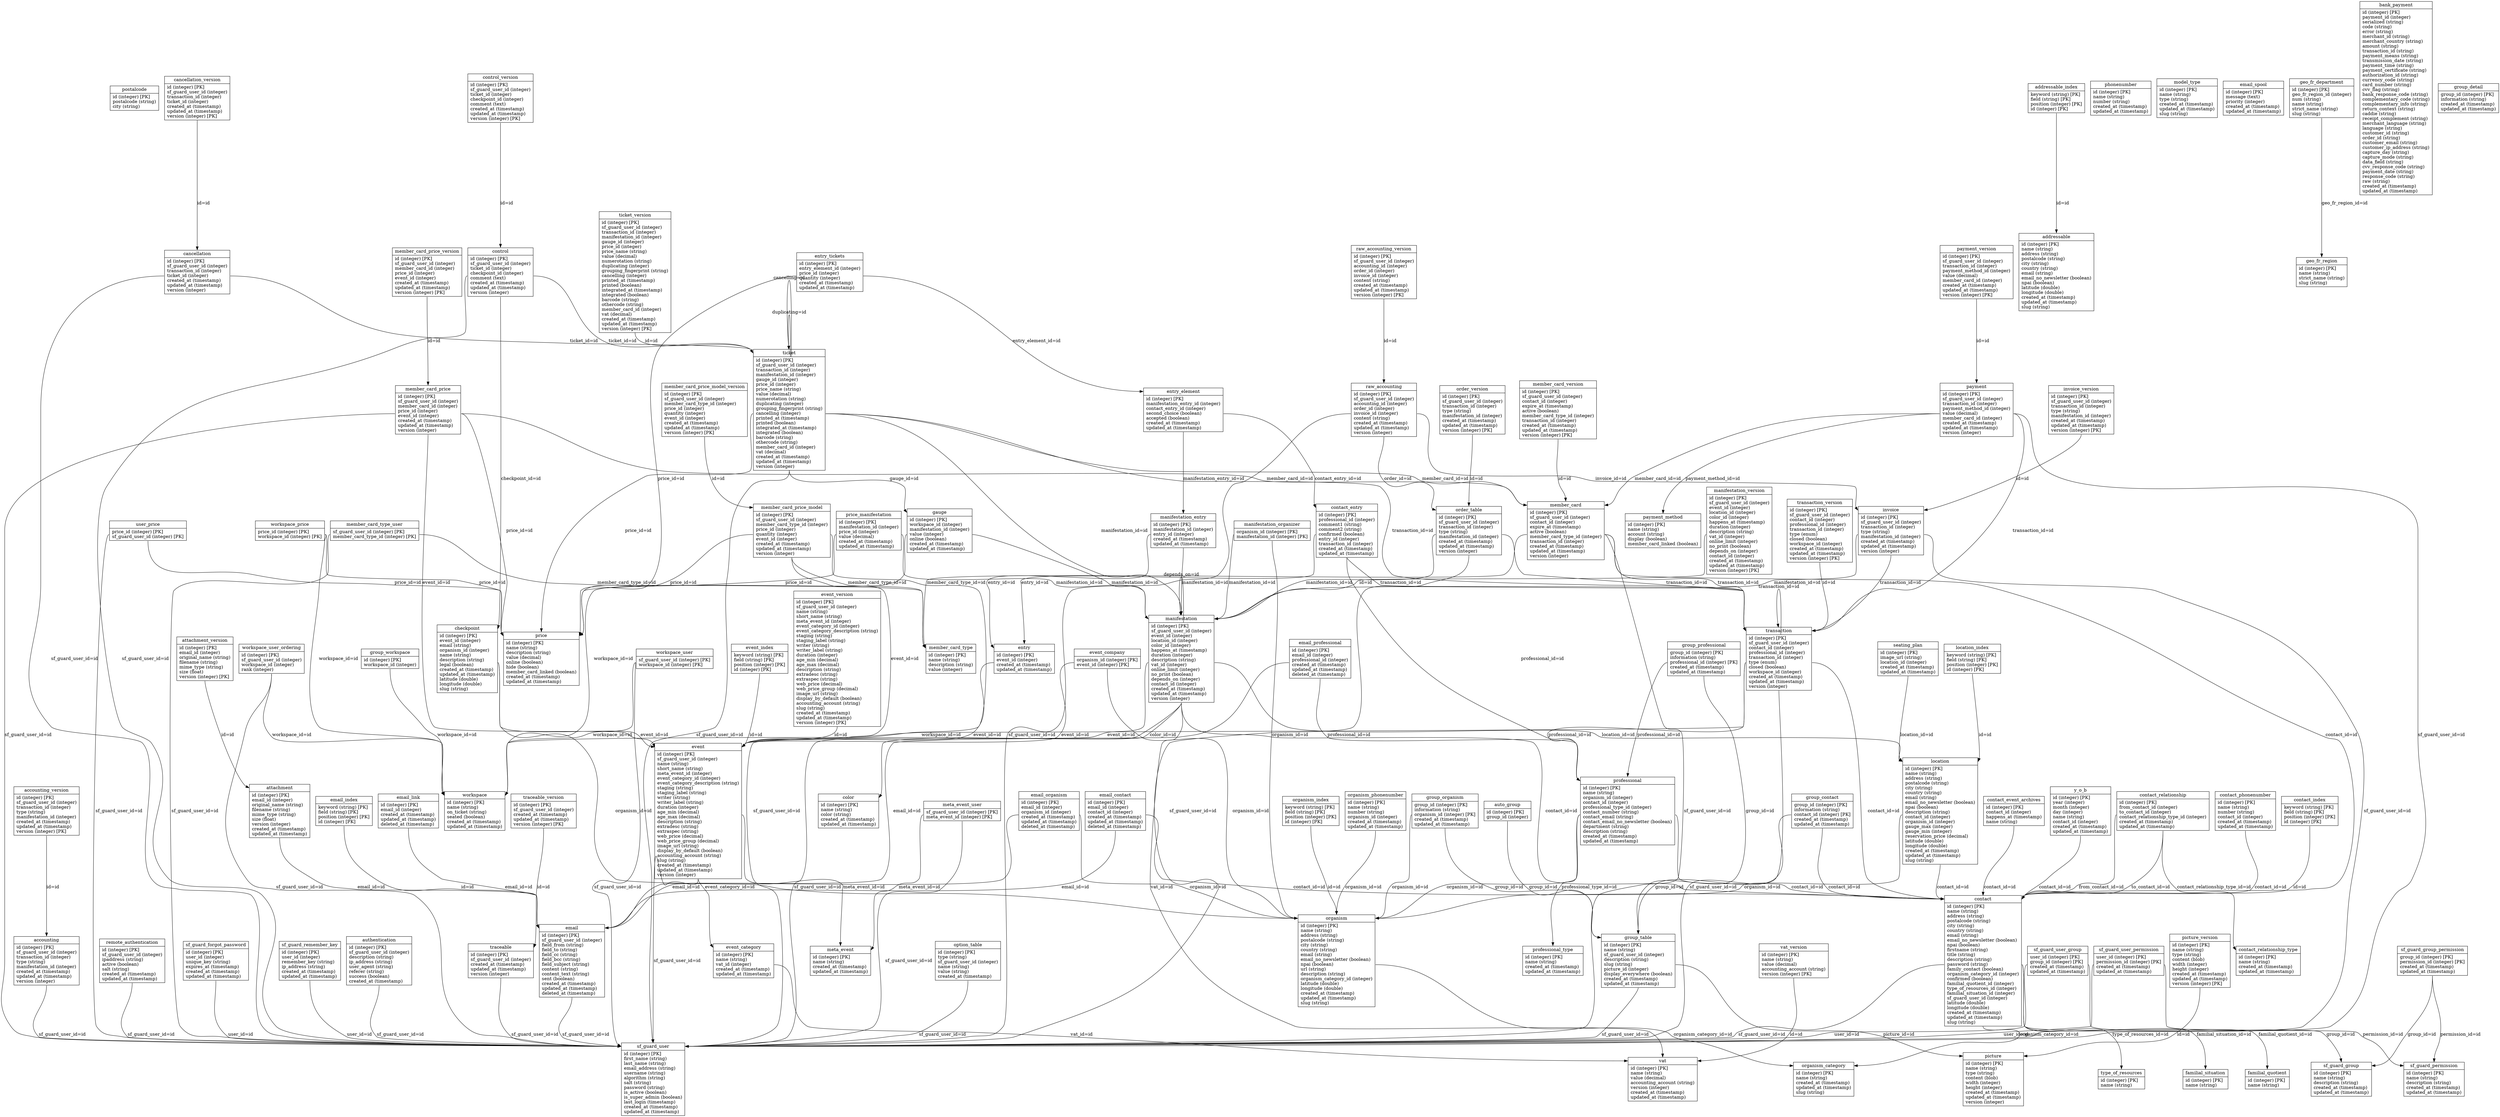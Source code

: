 digraph G {
	edge [ len=2 labeldistance=2 ];
	overlap=false;
	splines=true;

	nodepostalcode [
		label="{<table>postalcode|<cols>id (integer) [PK]\lpostalcode (string)\lcity (string)\l}",
		shape=record ];
	nodepicture [
		label="{<table>picture|<cols>id (integer) [PK]\lname (string)\ltype (string)\lcontent (blob)\lwidth (integer)\lheight (integer)\lcreated_at (timestamp)\lupdated_at (timestamp)\lversion (integer)\l}",
		shape=record ];
	nodeaddressable [
		label="{<table>addressable|<cols>id (integer) [PK]\lname (string)\laddress (string)\lpostalcode (string)\lcity (string)\lcountry (string)\lemail (string)\lemail_no_newsletter (boolean)\lnpai (boolean)\llatitude (double)\llongitude (double)\lcreated_at (timestamp)\lupdated_at (timestamp)\lslug (string)\l}",
		shape=record ];
	nodeauthentication [
		label="{<table>authentication|<cols>id (integer) [PK]\lsf_guard_user_id (integer)\ldescription (string)\lip_address (string)\luser_agent (string)\lreferer (string)\lsuccess (boolean)\lcreated_at (timestamp)\l}",
		shape=record ];
	nodephonenumber [
		label="{<table>phonenumber|<cols>id (integer) [PK]\lname (string)\lnumber (string)\lcreated_at (timestamp)\lupdated_at (timestamp)\l}",
		shape=record ];
	nodetraceable [
		label="{<table>traceable|<cols>id (integer) [PK]\lsf_guard_user_id (integer)\lcreated_at (timestamp)\lupdated_at (timestamp)\lversion (integer)\l}",
		shape=record ];
	nodeoption_table [
		label="{<table>option_table|<cols>id (integer) [PK]\ltype (string)\lsf_guard_user_id (integer)\lname (string)\lvalue (string)\lcreated_at (timestamp)\l}",
		shape=record ];
	nodemodel_type [
		label="{<table>model_type|<cols>id (integer) [PK]\lname (string)\ltype (string)\lcreated_at (timestamp)\lupdated_at (timestamp)\lslug (string)\l}",
		shape=record ];
	nodecheckpoint [
		label="{<table>checkpoint|<cols>id (integer) [PK]\levent_id (integer)\lemail (string)\lorganism_id (integer)\lname (string)\ldescription (string)\llegal (boolean)\lcreated_at (timestamp)\lupdated_at (timestamp)\llatitude (double)\llongitude (double)\lslug (string)\l}",
		shape=record ];
	nodepayment [
		label="{<table>payment|<cols>id (integer) [PK]\lsf_guard_user_id (integer)\ltransaction_id (integer)\lpayment_method_id (integer)\lvalue (decimal)\lmember_card_id (integer)\lcreated_at (timestamp)\lupdated_at (timestamp)\lversion (integer)\l}",
		shape=record ];
	nodecontact_event_archives [
		label="{<table>contact_event_archives|<cols>id (integer) [PK]\lcontact_id (integer)\lhappens_at (timestamp)\lname (string)\l}",
		shape=record ];
	nodeaccounting [
		label="{<table>accounting|<cols>id (integer) [PK]\lsf_guard_user_id (integer)\ltransaction_id (integer)\ltype (string)\lmanifestation_id (integer)\lcreated_at (timestamp)\lupdated_at (timestamp)\lversion (integer)\l}",
		shape=record ];
	nodeoption_table [
		label="{<table>option_table|<cols>id (integer) [PK]\ltype (string)\lsf_guard_user_id (integer)\lname (string)\lvalue (string)\lcreated_at (timestamp)\l}",
		shape=record ];
	nodeticket [
		label="{<table>ticket|<cols>id (integer) [PK]\lsf_guard_user_id (integer)\ltransaction_id (integer)\lmanifestation_id (integer)\lgauge_id (integer)\lprice_id (integer)\lprice_name (string)\lvalue (decimal)\lnumerotation (string)\lduplicating (integer)\lgrouping_fingerprint (string)\lcancelling (integer)\lprinted_at (timestamp)\lprinted (boolean)\lintegrated_at (timestamp)\lintegrated (boolean)\lbarcode (string)\lothercode (string)\lmember_card_id (integer)\lvat (decimal)\lcreated_at (timestamp)\lupdated_at (timestamp)\lversion (integer)\l}",
		shape=record ];
	nodeinvoice [
		label="{<table>invoice|<cols>id (integer) [PK]\lsf_guard_user_id (integer)\ltransaction_id (integer)\ltype (string)\lmanifestation_id (integer)\lcreated_at (timestamp)\lupdated_at (timestamp)\lversion (integer)\l}",
		shape=record ];
	nodecontrol [
		label="{<table>control|<cols>id (integer) [PK]\lsf_guard_user_id (integer)\lticket_id (integer)\lcheckpoint_id (integer)\lcomment (text)\lcreated_at (timestamp)\lupdated_at (timestamp)\lversion (integer)\l}",
		shape=record ];
	noderaw_accounting [
		label="{<table>raw_accounting|<cols>id (integer) [PK]\lsf_guard_user_id (integer)\laccounting_id (integer)\lorder_id (integer)\linvoice_id (integer)\lcontent (string)\lcreated_at (timestamp)\lupdated_at (timestamp)\lversion (integer)\l}",
		shape=record ];
	nodetransaction [
		label="{<table>transaction|<cols>id (integer) [PK]\lsf_guard_user_id (integer)\lcontact_id (integer)\lprofessional_id (integer)\ltransaction_id (integer)\ltype (enum)\lclosed (boolean)\lworkspace_id (integer)\lcreated_at (timestamp)\lupdated_at (timestamp)\lversion (integer)\l}",
		shape=record ];
	nodecancellation [
		label="{<table>cancellation|<cols>id (integer) [PK]\lsf_guard_user_id (integer)\ltransaction_id (integer)\lticket_id (integer)\lcreated_at (timestamp)\lupdated_at (timestamp)\lversion (integer)\l}",
		shape=record ];
	nodepayment_method [
		label="{<table>payment_method|<cols>id (integer) [PK]\lname (string)\laccount (string)\ldisplay (boolean)\lmember_card_linked (boolean)\l}",
		shape=record ];
	nodeorder_table [
		label="{<table>order_table|<cols>id (integer) [PK]\lsf_guard_user_id (integer)\ltransaction_id (integer)\ltype (string)\lmanifestation_id (integer)\lcreated_at (timestamp)\lupdated_at (timestamp)\lversion (integer)\l}",
		shape=record ];
	nodemember_card_price_model [
		label="{<table>member_card_price_model|<cols>id (integer) [PK]\lsf_guard_user_id (integer)\lmember_card_type_id (integer)\lprice_id (integer)\lquantity (integer)\levent_id (integer)\lcreated_at (timestamp)\lupdated_at (timestamp)\lversion (integer)\l}",
		shape=record ];
	nodemember_card_type_user [
		label="{<table>member_card_type_user|<cols>sf_guard_user_id (integer) [PK]\lmember_card_type_id (integer) [PK]\l}",
		shape=record ];
	nodemember_card_price [
		label="{<table>member_card_price|<cols>id (integer) [PK]\lsf_guard_user_id (integer)\lmember_card_id (integer)\lprice_id (integer)\levent_id (integer)\lcreated_at (timestamp)\lupdated_at (timestamp)\lversion (integer)\l}",
		shape=record ];
	nodemember_card [
		label="{<table>member_card|<cols>id (integer) [PK]\lsf_guard_user_id (integer)\lcontact_id (integer)\lexpire_at (timestamp)\lactive (boolean)\lmember_card_type_id (integer)\ltransaction_id (integer)\lcreated_at (timestamp)\lupdated_at (timestamp)\lversion (integer)\l}",
		shape=record ];
	nodemember_card_type [
		label="{<table>member_card_type|<cols>id (integer) [PK]\lname (string)\ldescription (string)\lvalue (integer)\l}",
		shape=record ];
	nodeuser_price [
		label="{<table>user_price|<cols>price_id (integer) [PK]\lsf_guard_user_id (integer) [PK]\l}",
		shape=record ];
	nodeworkspace_price [
		label="{<table>workspace_price|<cols>price_id (integer) [PK]\lworkspace_id (integer) [PK]\l}",
		shape=record ];
	nodeprice [
		label="{<table>price|<cols>id (integer) [PK]\lname (string)\ldescription (string)\lvalue (decimal)\lonline (boolean)\lhide (boolean)\lmember_card_linked (boolean)\lcreated_at (timestamp)\lupdated_at (timestamp)\l}",
		shape=record ];
	nodeprice_manifestation [
		label="{<table>price_manifestation|<cols>id (integer) [PK]\lmanifestation_id (integer)\lprice_id (integer)\lvalue (decimal)\lcreated_at (timestamp)\lupdated_at (timestamp)\l}",
		shape=record ];
	nodeemail_link [
		label="{<table>email_link|<cols>id (integer) [PK]\lemail_id (integer)\lcreated_at (timestamp)\lupdated_at (timestamp)\ldeleted_at (timestamp)\l}",
		shape=record ];
	nodeemail_contact [
		label="{<table>email_contact|<cols>id (integer) [PK]\lemail_id (integer)\lcontact_id (integer)\lcreated_at (timestamp)\lupdated_at (timestamp)\ldeleted_at (timestamp)\l}",
		shape=record ];
	nodeemail_professional [
		label="{<table>email_professional|<cols>id (integer) [PK]\lemail_id (integer)\lprofessional_id (integer)\lcreated_at (timestamp)\lupdated_at (timestamp)\ldeleted_at (timestamp)\l}",
		shape=record ];
	nodeattachment [
		label="{<table>attachment|<cols>id (integer) [PK]\lemail_id (integer)\loriginal_name (string)\lfilename (string)\lmime_type (string)\lsize (float)\lversion (integer)\lcreated_at (timestamp)\lupdated_at (timestamp)\l}",
		shape=record ];
	nodeemail_organism [
		label="{<table>email_organism|<cols>id (integer) [PK]\lemail_id (integer)\lorganism_id (integer)\lcreated_at (timestamp)\lupdated_at (timestamp)\ldeleted_at (timestamp)\l}",
		shape=record ];
	nodeemail [
		label="{<table>email|<cols>id (integer) [PK]\lsf_guard_user_id (integer)\lfield_from (string)\lfield_to (string)\lfield_cc (string)\lfield_bcc (string)\lfield_subject (string)\lcontent (string)\lcontent_text (string)\lsent (boolean)\lcreated_at (timestamp)\lupdated_at (timestamp)\ldeleted_at (timestamp)\l}",
		shape=record ];
	nodeemail_spool [
		label="{<table>email_spool|<cols>id (integer) [PK]\lmessage (text)\lpriority (integer)\lcreated_at (timestamp)\lupdated_at (timestamp)\l}",
		shape=record ];
	nodecontact [
		label="{<table>contact|<cols>id (integer) [PK]\lname (string)\laddress (string)\lpostalcode (string)\lcity (string)\lcountry (string)\lemail (string)\lemail_no_newsletter (boolean)\lnpai (boolean)\lfirstname (string)\ltitle (string)\ldescription (string)\lpassword (string)\lfamily_contact (boolean)\lorganism_category_id (integer)\lconfirmed (boolean)\lfamilial_quotient_id (integer)\ltype_of_resources_id (integer)\lfamilial_situation_id (integer)\lsf_guard_user_id (integer)\llatitude (double)\llongitude (double)\lcreated_at (timestamp)\lupdated_at (timestamp)\lslug (string)\l}",
		shape=record ];
	nodeoption_table [
		label="{<table>option_table|<cols>id (integer) [PK]\ltype (string)\lsf_guard_user_id (integer)\lname (string)\lvalue (string)\lcreated_at (timestamp)\l}",
		shape=record ];
	nodeorganism_category [
		label="{<table>organism_category|<cols>id (integer) [PK]\lname (string)\lcreated_at (timestamp)\lupdated_at (timestamp)\lslug (string)\l}",
		shape=record ];
	nodecontact_relationship_type [
		label="{<table>contact_relationship_type|<cols>id (integer) [PK]\lname (string)\lcreated_at (timestamp)\lupdated_at (timestamp)\l}",
		shape=record ];
	nodey_o_b [
		label="{<table>y_o_b|<cols>id (integer) [PK]\lyear (integer)\lmonth (integer)\lday (integer)\lname (string)\lcontact_id (integer)\lcreated_at (timestamp)\lupdated_at (timestamp)\l}",
		shape=record ];
	nodeorganism_phonenumber [
		label="{<table>organism_phonenumber|<cols>id (integer) [PK]\lname (string)\lnumber (string)\lorganism_id (integer)\lcreated_at (timestamp)\lupdated_at (timestamp)\l}",
		shape=record ];
	nodecontact_relationship [
		label="{<table>contact_relationship|<cols>id (integer) [PK]\lfrom_contact_id (integer)\lto_contact_id (integer)\lcontact_relationship_type_id (integer)\lcreated_at (timestamp)\lupdated_at (timestamp)\l}",
		shape=record ];
	nodetype_of_resources [
		label="{<table>type_of_resources|<cols>id (integer) [PK]\lname (string)\l}",
		shape=record ];
	nodefamilial_situation [
		label="{<table>familial_situation|<cols>id (integer) [PK]\lname (string)\l}",
		shape=record ];
	nodemodel_type [
		label="{<table>model_type|<cols>id (integer) [PK]\lname (string)\ltype (string)\lcreated_at (timestamp)\lupdated_at (timestamp)\lslug (string)\l}",
		shape=record ];
	nodeprofessional [
		label="{<table>professional|<cols>id (integer) [PK]\lname (string)\lorganism_id (integer)\lcontact_id (integer)\lprofessional_type_id (integer)\lcontact_number (string)\lcontact_email (string)\lcontact_email_no_newsletter (boolean)\ldepartment (string)\ldescription (string)\lcreated_at (timestamp)\lupdated_at (timestamp)\l}",
		shape=record ];
	nodegeo_fr_region [
		label="{<table>geo_fr_region|<cols>id (integer) [PK]\lname (string)\lstrict_name (string)\lslug (string)\l}",
		shape=record ];
	nodeorganism [
		label="{<table>organism|<cols>id (integer) [PK]\lname (string)\laddress (string)\lpostalcode (string)\lcity (string)\lcountry (string)\lemail (string)\lemail_no_newsletter (boolean)\lnpai (boolean)\lurl (string)\ldescription (string)\lorganism_category_id (integer)\llatitude (double)\llongitude (double)\lcreated_at (timestamp)\lupdated_at (timestamp)\lslug (string)\l}",
		shape=record ];
	nodecontact_phonenumber [
		label="{<table>contact_phonenumber|<cols>id (integer) [PK]\lname (string)\lnumber (string)\lcontact_id (integer)\lcreated_at (timestamp)\lupdated_at (timestamp)\l}",
		shape=record ];
	nodefamilial_quotient [
		label="{<table>familial_quotient|<cols>id (integer) [PK]\lname (string)\l}",
		shape=record ];
	nodemodel_type [
		label="{<table>model_type|<cols>id (integer) [PK]\lname (string)\ltype (string)\lcreated_at (timestamp)\lupdated_at (timestamp)\lslug (string)\l}",
		shape=record ];
	nodegeo_fr_department [
		label="{<table>geo_fr_department|<cols>id (integer) [PK]\lgeo_fr_region_id (integer)\lnum (string)\lname (string)\lstrict_name (string)\lslug (string)\l}",
		shape=record ];
	nodeoption_table [
		label="{<table>option_table|<cols>id (integer) [PK]\ltype (string)\lsf_guard_user_id (integer)\lname (string)\lvalue (string)\lcreated_at (timestamp)\l}",
		shape=record ];
	nodeprofessional_type [
		label="{<table>professional_type|<cols>id (integer) [PK]\lname (string)\lcreated_at (timestamp)\lupdated_at (timestamp)\l}",
		shape=record ];
	nodeauto_group [
		label="{<table>auto_group|<cols>id (integer) [PK]\lgroup_id (integer)\l}",
		shape=record ];
	nodebank_payment [
		label="{<table>bank_payment|<cols>id (integer) [PK]\lpayment_id (integer)\lserialized (string)\lcode (string)\lerror (string)\lmerchant_id (string)\lmerchant_country (string)\lamount (string)\ltransaction_id (string)\lpayment_means (string)\ltransmission_date (string)\lpayment_time (string)\lpayment_certificate (string)\lauthorization_id (string)\lcurrency_code (string)\lcard_number (string)\lcvv_flag (string)\lbank_response_code (string)\lcomplementary_code (string)\lcomplementary_info (string)\lreturn_context (string)\lcaddie (string)\lreceipt_complement (string)\lmerchant_language (string)\llanguage (string)\lcustomer_id (string)\lorder_id (string)\lcustomer_email (string)\lcustomer_ip_address (string)\lcapture_day (string)\lcapture_mode (string)\ldata_field (string)\lcvv_response_code (string)\lpayment_date (string)\lresponse_code (string)\lraw (string)\lcreated_at (timestamp)\lupdated_at (timestamp)\l}",
		shape=record ];
	noderemote_authentication [
		label="{<table>remote_authentication|<cols>id (integer) [PK]\lsf_guard_user_id (integer)\lipaddress (string)\lactive (boolean)\lsalt (string)\lcreated_at (timestamp)\lupdated_at (timestamp)\l}",
		shape=record ];
	nodegroup_detail [
		label="{<table>group_detail|<cols>group_id (integer) [PK]\linformation (string)\lcreated_at (timestamp)\lupdated_at (timestamp)\l}",
		shape=record ];
	nodesf_guard_forgot_password [
		label="{<table>sf_guard_forgot_password|<cols>id (integer) [PK]\luser_id (integer)\lunique_key (string)\lexpires_at (timestamp)\lcreated_at (timestamp)\lupdated_at (timestamp)\l}",
		shape=record ];
	nodesf_guard_user_group [
		label="{<table>sf_guard_user_group|<cols>user_id (integer) [PK]\lgroup_id (integer) [PK]\lcreated_at (timestamp)\lupdated_at (timestamp)\l}",
		shape=record ];
	nodesf_guard_permission [
		label="{<table>sf_guard_permission|<cols>id (integer) [PK]\lname (string)\ldescription (string)\lcreated_at (timestamp)\lupdated_at (timestamp)\l}",
		shape=record ];
	nodesf_guard_group_permission [
		label="{<table>sf_guard_group_permission|<cols>group_id (integer) [PK]\lpermission_id (integer) [PK]\lcreated_at (timestamp)\lupdated_at (timestamp)\l}",
		shape=record ];
	nodesf_guard_user_permission [
		label="{<table>sf_guard_user_permission|<cols>user_id (integer) [PK]\lpermission_id (integer) [PK]\lcreated_at (timestamp)\lupdated_at (timestamp)\l}",
		shape=record ];
	nodesf_guard_group [
		label="{<table>sf_guard_group|<cols>id (integer) [PK]\lname (string)\ldescription (string)\lcreated_at (timestamp)\lupdated_at (timestamp)\l}",
		shape=record ];
	nodesf_guard_remember_key [
		label="{<table>sf_guard_remember_key|<cols>id (integer) [PK]\luser_id (integer)\lremember_key (string)\lip_address (string)\lcreated_at (timestamp)\lupdated_at (timestamp)\l}",
		shape=record ];
	nodesf_guard_user [
		label="{<table>sf_guard_user|<cols>id (integer) [PK]\lfirst_name (string)\llast_name (string)\lemail_address (string)\lusername (string)\lalgorithm (string)\lsalt (string)\lpassword (string)\lis_active (boolean)\lis_super_admin (boolean)\llast_login (timestamp)\lcreated_at (timestamp)\lupdated_at (timestamp)\l}",
		shape=record ];
	nodegroup_workspace [
		label="{<table>group_workspace|<cols>id (integer) [PK]\lworkspace_id (integer)\l}",
		shape=record ];
	nodemanifestation_entry [
		label="{<table>manifestation_entry|<cols>id (integer) [PK]\lmanifestation_id (integer)\lentry_id (integer)\lcreated_at (timestamp)\lupdated_at (timestamp)\l}",
		shape=record ];
	nodeentry [
		label="{<table>entry|<cols>id (integer) [PK]\levent_id (integer)\lcreated_at (timestamp)\lupdated_at (timestamp)\l}",
		shape=record ];
	nodecontact_entry [
		label="{<table>contact_entry|<cols>id (integer) [PK]\lprofessional_id (integer)\lcomment1 (string)\lcomment2 (string)\lconfirmed (boolean)\lentry_id (integer)\ltransaction_id (integer)\lcreated_at (timestamp)\lupdated_at (timestamp)\l}",
		shape=record ];
	nodeentry_element [
		label="{<table>entry_element|<cols>id (integer) [PK]\lmanifestation_entry_id (integer)\lcontact_entry_id (integer)\lsecond_choice (boolean)\laccepted (boolean)\lcreated_at (timestamp)\lupdated_at (timestamp)\l}",
		shape=record ];
	nodeentry_tickets [
		label="{<table>entry_tickets|<cols>id (integer) [PK]\lentry_element_id (integer)\lprice_id (integer)\lquantity (integer)\lcreated_at (timestamp)\lupdated_at (timestamp)\l}",
		shape=record ];
	nodeevent_company [
		label="{<table>event_company|<cols>organism_id (integer) [PK]\levent_id (integer) [PK]\l}",
		shape=record ];
	nodeevent [
		label="{<table>event|<cols>id (integer) [PK]\lsf_guard_user_id (integer)\lname (string)\lshort_name (string)\lmeta_event_id (integer)\levent_category_id (integer)\levent_category_description (string)\lstaging (string)\lstaging_label (string)\lwriter (string)\lwriter_label (string)\lduration (integer)\lage_min (decimal)\lage_max (decimal)\ldescription (string)\lextradesc (string)\lextraspec (string)\lweb_price (decimal)\lweb_price_group (decimal)\limage_url (string)\ldisplay_by_default (boolean)\laccounting_account (string)\lslug (string)\lcreated_at (timestamp)\lupdated_at (timestamp)\lversion (integer)\l}",
		shape=record ];
	nodecolor [
		label="{<table>color|<cols>id (integer) [PK]\lname (string)\lcolor (string)\lcreated_at (timestamp)\lupdated_at (timestamp)\l}",
		shape=record ];
	nodemanifestation [
		label="{<table>manifestation|<cols>id (integer) [PK]\lsf_guard_user_id (integer)\levent_id (integer)\llocation_id (integer)\lcolor_id (integer)\lhappens_at (timestamp)\lduration (integer)\ldescription (string)\lvat_id (integer)\lonline_limit (integer)\lno_print (boolean)\ldepends_on (integer)\lcontact_id (integer)\lcreated_at (timestamp)\lupdated_at (timestamp)\lversion (integer)\l}",
		shape=record ];
	nodeseating_plan [
		label="{<table>seating_plan|<cols>id (integer) [PK]\limage_url (string)\llocation_id (integer)\lcreated_at (timestamp)\lupdated_at (timestamp)\l}",
		shape=record ];
	nodemanifestation_organizer [
		label="{<table>manifestation_organizer|<cols>organism_id (integer) [PK]\lmanifestation_id (integer) [PK]\l}",
		shape=record ];
	nodeworkspace_user [
		label="{<table>workspace_user|<cols>sf_guard_user_id (integer) [PK]\lworkspace_id (integer) [PK]\l}",
		shape=record ];
	nodeworkspace [
		label="{<table>workspace|<cols>id (integer) [PK]\lname (string)\lon_ticket (string)\lseated (boolean)\lcreated_at (timestamp)\lupdated_at (timestamp)\l}",
		shape=record ];
	nodemeta_event_user [
		label="{<table>meta_event_user|<cols>sf_guard_user_id (integer) [PK]\lmeta_event_id (integer) [PK]\l}",
		shape=record ];
	nodelocation [
		label="{<table>location|<cols>id (integer) [PK]\lname (string)\laddress (string)\lpostalcode (string)\lcity (string)\lcountry (string)\lemail (string)\lemail_no_newsletter (boolean)\lnpai (boolean)\ldescription (string)\lcontact_id (integer)\lorganism_id (integer)\lgauge_max (integer)\lgauge_min (integer)\lreservation_price (decimal)\llatitude (double)\llongitude (double)\lcreated_at (timestamp)\lupdated_at (timestamp)\lslug (string)\l}",
		shape=record ];
	nodeevent_category [
		label="{<table>event_category|<cols>id (integer) [PK]\lname (string)\lvat_id (integer)\lcreated_at (timestamp)\lupdated_at (timestamp)\l}",
		shape=record ];
	nodegauge [
		label="{<table>gauge|<cols>id (integer) [PK]\lworkspace_id (integer)\lmanifestation_id (integer)\lvalue (integer)\lonline (boolean)\lcreated_at (timestamp)\lupdated_at (timestamp)\l}",
		shape=record ];
	nodeworkspace_user_ordering [
		label="{<table>workspace_user_ordering|<cols>id (integer) [PK]\lsf_guard_user_id (integer)\lworkspace_id (integer)\lrank (integer)\l}",
		shape=record ];
	nodevat [
		label="{<table>vat|<cols>id (integer) [PK]\lname (string)\lvalue (decimal)\laccounting_account (string)\lversion (integer)\lcreated_at (timestamp)\lupdated_at (timestamp)\l}",
		shape=record ];
	nodemeta_event [
		label="{<table>meta_event|<cols>id (integer) [PK]\lname (string)\lcreated_at (timestamp)\lupdated_at (timestamp)\l}",
		shape=record ];
	nodegroup_professional [
		label="{<table>group_professional|<cols>group_id (integer) [PK]\linformation (string)\lprofessional_id (integer) [PK]\lcreated_at (timestamp)\lupdated_at (timestamp)\l}",
		shape=record ];
	nodegroup_contact [
		label="{<table>group_contact|<cols>group_id (integer) [PK]\linformation (string)\lcontact_id (integer) [PK]\lcreated_at (timestamp)\lupdated_at (timestamp)\l}",
		shape=record ];
	nodegroup_organism [
		label="{<table>group_organism|<cols>group_id (integer) [PK]\linformation (string)\lorganism_id (integer) [PK]\lcreated_at (timestamp)\lupdated_at (timestamp)\l}",
		shape=record ];
	nodegroup_table [
		label="{<table>group_table|<cols>id (integer) [PK]\lname (string)\lsf_guard_user_id (integer)\ldescription (string)\lslug (string)\lpicture_id (integer)\ldisplay_everywhere (boolean)\lcreated_at (timestamp)\lupdated_at (timestamp)\l}",
		shape=record ];
	nodepicture_version [
		label="{<table>picture_version|<cols>id (integer) [PK]\lname (string)\ltype (string)\lcontent (blob)\lwidth (integer)\lheight (integer)\lcreated_at (timestamp)\lupdated_at (timestamp)\lversion (integer) [PK]\l}",
		shape=record ];
	nodeaddressable_index [
		label="{<table>addressable_index|<cols>keyword (string) [PK]\lfield (string) [PK]\lposition (integer) [PK]\lid (integer) [PK]\l}",
		shape=record ];
	nodetraceable_version [
		label="{<table>traceable_version|<cols>id (integer) [PK]\lsf_guard_user_id (integer)\lcreated_at (timestamp)\lupdated_at (timestamp)\lversion (integer) [PK]\l}",
		shape=record ];
	nodepayment_version [
		label="{<table>payment_version|<cols>id (integer) [PK]\lsf_guard_user_id (integer)\ltransaction_id (integer)\lpayment_method_id (integer)\lvalue (decimal)\lmember_card_id (integer)\lcreated_at (timestamp)\lupdated_at (timestamp)\lversion (integer) [PK]\l}",
		shape=record ];
	nodeaccounting_version [
		label="{<table>accounting_version|<cols>id (integer) [PK]\lsf_guard_user_id (integer)\ltransaction_id (integer)\ltype (string)\lmanifestation_id (integer)\lcreated_at (timestamp)\lupdated_at (timestamp)\lversion (integer) [PK]\l}",
		shape=record ];
	nodeticket_version [
		label="{<table>ticket_version|<cols>id (integer) [PK]\lsf_guard_user_id (integer)\ltransaction_id (integer)\lmanifestation_id (integer)\lgauge_id (integer)\lprice_id (integer)\lprice_name (string)\lvalue (decimal)\lnumerotation (string)\lduplicating (integer)\lgrouping_fingerprint (string)\lcancelling (integer)\lprinted_at (timestamp)\lprinted (boolean)\lintegrated_at (timestamp)\lintegrated (boolean)\lbarcode (string)\lothercode (string)\lmember_card_id (integer)\lvat (decimal)\lcreated_at (timestamp)\lupdated_at (timestamp)\lversion (integer) [PK]\l}",
		shape=record ];
	nodeinvoice_version [
		label="{<table>invoice_version|<cols>id (integer) [PK]\lsf_guard_user_id (integer)\ltransaction_id (integer)\ltype (string)\lmanifestation_id (integer)\lcreated_at (timestamp)\lupdated_at (timestamp)\lversion (integer) [PK]\l}",
		shape=record ];
	nodecontrol_version [
		label="{<table>control_version|<cols>id (integer) [PK]\lsf_guard_user_id (integer)\lticket_id (integer)\lcheckpoint_id (integer)\lcomment (text)\lcreated_at (timestamp)\lupdated_at (timestamp)\lversion (integer) [PK]\l}",
		shape=record ];
	noderaw_accounting_version [
		label="{<table>raw_accounting_version|<cols>id (integer) [PK]\lsf_guard_user_id (integer)\laccounting_id (integer)\lorder_id (integer)\linvoice_id (integer)\lcontent (string)\lcreated_at (timestamp)\lupdated_at (timestamp)\lversion (integer) [PK]\l}",
		shape=record ];
	nodetransaction_version [
		label="{<table>transaction_version|<cols>id (integer) [PK]\lsf_guard_user_id (integer)\lcontact_id (integer)\lprofessional_id (integer)\ltransaction_id (integer)\ltype (enum)\lclosed (boolean)\lworkspace_id (integer)\lcreated_at (timestamp)\lupdated_at (timestamp)\lversion (integer) [PK]\l}",
		shape=record ];
	nodecancellation_version [
		label="{<table>cancellation_version|<cols>id (integer) [PK]\lsf_guard_user_id (integer)\ltransaction_id (integer)\lticket_id (integer)\lcreated_at (timestamp)\lupdated_at (timestamp)\lversion (integer) [PK]\l}",
		shape=record ];
	nodeorder_version [
		label="{<table>order_version|<cols>id (integer) [PK]\lsf_guard_user_id (integer)\ltransaction_id (integer)\ltype (string)\lmanifestation_id (integer)\lcreated_at (timestamp)\lupdated_at (timestamp)\lversion (integer) [PK]\l}",
		shape=record ];
	nodemember_card_price_model_version [
		label="{<table>member_card_price_model_version|<cols>id (integer) [PK]\lsf_guard_user_id (integer)\lmember_card_type_id (integer)\lprice_id (integer)\lquantity (integer)\levent_id (integer)\lcreated_at (timestamp)\lupdated_at (timestamp)\lversion (integer) [PK]\l}",
		shape=record ];
	nodemember_card_price_version [
		label="{<table>member_card_price_version|<cols>id (integer) [PK]\lsf_guard_user_id (integer)\lmember_card_id (integer)\lprice_id (integer)\levent_id (integer)\lcreated_at (timestamp)\lupdated_at (timestamp)\lversion (integer) [PK]\l}",
		shape=record ];
	nodemember_card_version [
		label="{<table>member_card_version|<cols>id (integer) [PK]\lsf_guard_user_id (integer)\lcontact_id (integer)\lexpire_at (timestamp)\lactive (boolean)\lmember_card_type_id (integer)\ltransaction_id (integer)\lcreated_at (timestamp)\lupdated_at (timestamp)\lversion (integer) [PK]\l}",
		shape=record ];
	nodeattachment_version [
		label="{<table>attachment_version|<cols>id (integer) [PK]\lemail_id (integer)\loriginal_name (string)\lfilename (string)\lmime_type (string)\lsize (float)\lversion (integer) [PK]\l}",
		shape=record ];
	nodeemail_index [
		label="{<table>email_index|<cols>keyword (string) [PK]\lfield (string) [PK]\lposition (integer) [PK]\lid (integer) [PK]\l}",
		shape=record ];
	nodecontact_index [
		label="{<table>contact_index|<cols>keyword (string) [PK]\lfield (string) [PK]\lposition (integer) [PK]\lid (integer) [PK]\l}",
		shape=record ];
	nodeorganism_index [
		label="{<table>organism_index|<cols>keyword (string) [PK]\lfield (string) [PK]\lposition (integer) [PK]\lid (integer) [PK]\l}",
		shape=record ];
	nodeevent_version [
		label="{<table>event_version|<cols>id (integer) [PK]\lsf_guard_user_id (integer)\lname (string)\lshort_name (string)\lmeta_event_id (integer)\levent_category_id (integer)\levent_category_description (string)\lstaging (string)\lstaging_label (string)\lwriter (string)\lwriter_label (string)\lduration (integer)\lage_min (decimal)\lage_max (decimal)\ldescription (string)\lextradesc (string)\lextraspec (string)\lweb_price (decimal)\lweb_price_group (decimal)\limage_url (string)\ldisplay_by_default (boolean)\laccounting_account (string)\lslug (string)\lcreated_at (timestamp)\lupdated_at (timestamp)\lversion (integer) [PK]\l}",
		shape=record ];
	nodeevent_index [
		label="{<table>event_index|<cols>keyword (string) [PK]\lfield (string) [PK]\lposition (integer) [PK]\lid (integer) [PK]\l}",
		shape=record ];
	nodemanifestation_version [
		label="{<table>manifestation_version|<cols>id (integer) [PK]\lsf_guard_user_id (integer)\levent_id (integer)\llocation_id (integer)\lcolor_id (integer)\lhappens_at (timestamp)\lduration (integer)\ldescription (string)\lvat_id (integer)\lonline_limit (integer)\lno_print (boolean)\ldepends_on (integer)\lcontact_id (integer)\lcreated_at (timestamp)\lupdated_at (timestamp)\lversion (integer) [PK]\l}",
		shape=record ];
	nodelocation_index [
		label="{<table>location_index|<cols>keyword (string) [PK]\lfield (string) [PK]\lposition (integer) [PK]\lid (integer) [PK]\l}",
		shape=record ];
	nodevat_version [
		label="{<table>vat_version|<cols>id (integer) [PK]\lname (string)\lvalue (decimal)\laccounting_account (string)\lversion (integer) [PK]\l}",
		shape=record ];

	nodeauthentication:cols -> nodesf_guard_user:table [
		label="sf_guard_user_id=id"];
	nodetraceable:cols -> nodesf_guard_user:table [
		label="sf_guard_user_id=id"];
	nodeoption_table:cols -> nodesf_guard_user:table [
		label="sf_guard_user_id=id"];
	nodecheckpoint:cols -> nodeevent:table [
		label="event_id=id"];
	nodecheckpoint:cols -> nodeorganism:table [
		label="organism_id=id"];
	nodepayment:cols -> nodesf_guard_user:table [
		label="sf_guard_user_id=id"];
	nodepayment:cols -> nodetransaction:table [
		label="transaction_id=id"];
	nodepayment:cols -> nodepayment_method:table [
		label="payment_method_id=id"];
	nodepayment:cols -> nodemember_card:table [
		label="member_card_id=id"];
	nodecontact_event_archives:cols -> nodecontact:table [
		label="contact_id=id"];
	nodeaccounting:cols -> nodesf_guard_user:table [
		label="sf_guard_user_id=id"];
	nodeticket:cols -> nodemanifestation:table [
		label="manifestation_id=id"];
	nodeticket:cols -> nodetransaction:table [
		label="transaction_id=id"];
	nodeticket:cols -> nodeprice:table [
		label="price_id=id"];
	nodeticket:cols -> nodeticket:table [
		label="duplicating=id"];
	nodeticket:cols -> nodeticket:table [
		label="cancelling=id"];
	nodeticket:cols -> nodesf_guard_user:table [
		label="sf_guard_user_id=id"];
	nodeticket:cols -> nodegauge:table [
		label="gauge_id=id"];
	nodeticket:cols -> nodemember_card:table [
		label="member_card_id=id"];
	nodeinvoice:cols -> nodesf_guard_user:table [
		label="sf_guard_user_id=id"];
	nodeinvoice:cols -> nodetransaction:table [
		label="transaction_id=id"];
	nodeinvoice:cols -> nodemanifestation:table [
		label="manifestation_id=id"];
	nodecontrol:cols -> nodesf_guard_user:table [
		label="sf_guard_user_id=id"];
	nodecontrol:cols -> nodeticket:table [
		label="ticket_id=id"];
	nodecontrol:cols -> nodecheckpoint:table [
		label="checkpoint_id=id"];
	noderaw_accounting:cols -> nodesf_guard_user:table [
		label="sf_guard_user_id=id"];
	noderaw_accounting:cols -> nodeorder_table:table [
		label="order_id=id"];
	noderaw_accounting:cols -> nodeinvoice:table [
		label="invoice_id=id"];
	nodetransaction:cols -> nodesf_guard_user:table [
		label="sf_guard_user_id=id"];
	nodetransaction:cols -> nodecontact:table [
		label="contact_id=id"];
	nodetransaction:cols -> nodeprofessional:table [
		label="professional_id=id"];
	nodetransaction:cols -> nodetransaction:table [
		label="transaction_id=id"];
	nodetransaction:cols -> nodeworkspace:table [
		label="workspace_id=id"];
	nodecancellation:cols -> nodesf_guard_user:table [
		label="sf_guard_user_id=id"];
	nodecancellation:cols -> nodeticket:table [
		label="ticket_id=id"];
	nodeorder_table:cols -> nodesf_guard_user:table [
		label="sf_guard_user_id=id"];
	nodeorder_table:cols -> nodetransaction:table [
		label="transaction_id=id"];
	nodeorder_table:cols -> nodemanifestation:table [
		label="manifestation_id=id"];
	nodemember_card_price_model:cols -> nodesf_guard_user:table [
		label="sf_guard_user_id=id"];
	nodemember_card_price_model:cols -> nodeprice:table [
		label="price_id=id"];
	nodemember_card_price_model:cols -> nodeevent:table [
		label="event_id=id"];
	nodemember_card_price_model:cols -> nodemember_card_type:table [
		label="member_card_type_id=id"];
	nodemember_card_type_user:cols -> nodemember_card_type:table [
		label="member_card_type_id=id"];
	nodemember_card_type_user:cols -> nodesf_guard_user:table [
		label="sf_guard_user_id=id"];
	nodemember_card_price:cols -> nodesf_guard_user:table [
		label="sf_guard_user_id=id"];
	nodemember_card_price:cols -> nodemember_card:table [
		label="member_card_id=id"];
	nodemember_card_price:cols -> nodeprice:table [
		label="price_id=id"];
	nodemember_card_price:cols -> nodeevent:table [
		label="event_id=id"];
	nodemember_card:cols -> nodesf_guard_user:table [
		label="sf_guard_user_id=id"];
	nodemember_card:cols -> nodecontact:table [
		label="contact_id=id"];
	nodemember_card:cols -> nodemember_card_type:table [
		label="member_card_type_id=id"];
	nodemember_card:cols -> nodetransaction:table [
		label="transaction_id=id"];
	nodeuser_price:cols -> nodesf_guard_user:table [
		label="sf_guard_user_id=id"];
	nodeuser_price:cols -> nodeprice:table [
		label="price_id=id"];
	nodeworkspace_price:cols -> nodeworkspace:table [
		label="workspace_id=id"];
	nodeworkspace_price:cols -> nodeprice:table [
		label="price_id=id"];
	nodeprice_manifestation:cols -> nodemanifestation:table [
		label="manifestation_id=id"];
	nodeprice_manifestation:cols -> nodeprice:table [
		label="price_id=id"];
	nodeemail_link:cols -> nodeemail:table [
		label="email_id=id"];
	nodeemail_contact:cols -> nodeemail:table [
		label="email_id=id"];
	nodeemail_contact:cols -> nodecontact:table [
		label="contact_id=id"];
	nodeemail_professional:cols -> nodeemail:table [
		label="email_id=id"];
	nodeemail_professional:cols -> nodeprofessional:table [
		label="professional_id=id"];
	nodeattachment:cols -> nodeemail:table [
		label="email_id=id"];
	nodeemail_organism:cols -> nodeemail:table [
		label="email_id=id"];
	nodeemail_organism:cols -> nodeorganism:table [
		label="organism_id=id"];
	nodeemail:cols -> nodesf_guard_user:table [
		label="sf_guard_user_id=id"];
	nodecontact:cols -> nodeorganism_category:table [
		label="organism_category_id=id"];
	nodecontact:cols -> nodefamilial_quotient:table [
		label="familial_quotient_id=id"];
	nodecontact:cols -> nodetype_of_resources:table [
		label="type_of_resources_id=id"];
	nodecontact:cols -> nodefamilial_situation:table [
		label="familial_situation_id=id"];
	nodecontact:cols -> nodesf_guard_user:table [
		label="sf_guard_user_id=id"];
	nodey_o_b:cols -> nodecontact:table [
		label="contact_id=id"];
	nodeorganism_phonenumber:cols -> nodeorganism:table [
		label="organism_id=id"];
	nodecontact_relationship:cols -> nodecontact:table [
		label="from_contact_id=id"];
	nodecontact_relationship:cols -> nodecontact:table [
		label="to_contact_id=id"];
	nodecontact_relationship:cols -> nodecontact_relationship_type:table [
		label="contact_relationship_type_id=id"];
	nodeprofessional:cols -> nodeprofessional_type:table [
		label="professional_type_id=id"];
	nodeprofessional:cols -> nodecontact:table [
		label="contact_id=id"];
	nodeprofessional:cols -> nodeorganism:table [
		label="organism_id=id"];
	nodeorganism:cols -> nodeorganism_category:table [
		label="organism_category_id=id"];
	nodecontact_phonenumber:cols -> nodecontact:table [
		label="contact_id=id"];
	nodegeo_fr_department:cols -> nodegeo_fr_region:table [
		label="geo_fr_region_id=id"];
	nodeauto_group:cols -> nodegroup_table:table [
		label="group_id=id"];
	noderemote_authentication:cols -> nodesf_guard_user:table [
		label="sf_guard_user_id=id"];
	nodesf_guard_forgot_password:cols -> nodesf_guard_user:table [
		label="user_id=id"];
	nodesf_guard_user_group:cols -> nodesf_guard_user:table [
		label="user_id=id"];
	nodesf_guard_user_group:cols -> nodesf_guard_group:table [
		label="group_id=id"];
	nodesf_guard_group_permission:cols -> nodesf_guard_group:table [
		label="group_id=id"];
	nodesf_guard_group_permission:cols -> nodesf_guard_permission:table [
		label="permission_id=id"];
	nodesf_guard_user_permission:cols -> nodesf_guard_user:table [
		label="user_id=id"];
	nodesf_guard_user_permission:cols -> nodesf_guard_permission:table [
		label="permission_id=id"];
	nodesf_guard_remember_key:cols -> nodesf_guard_user:table [
		label="user_id=id"];
	nodegroup_workspace:cols -> nodeworkspace:table [
		label="workspace_id=id"];
	nodemanifestation_entry:cols -> nodemanifestation:table [
		label="manifestation_id=id"];
	nodemanifestation_entry:cols -> nodeentry:table [
		label="entry_id=id"];
	nodeentry:cols -> nodeevent:table [
		label="event_id=id"];
	nodecontact_entry:cols -> nodeprofessional:table [
		label="professional_id=id"];
	nodecontact_entry:cols -> nodeentry:table [
		label="entry_id=id"];
	nodecontact_entry:cols -> nodetransaction:table [
		label="transaction_id=id"];
	nodeentry_element:cols -> nodecontact_entry:table [
		label="contact_entry_id=id"];
	nodeentry_element:cols -> nodemanifestation_entry:table [
		label="manifestation_entry_id=id"];
	nodeentry_tickets:cols -> nodeentry_element:table [
		label="entry_element_id=id"];
	nodeentry_tickets:cols -> nodeprice:table [
		label="price_id=id"];
	nodeevent_company:cols -> nodeorganism:table [
		label="organism_id=id"];
	nodeevent_company:cols -> nodeevent:table [
		label="event_id=id"];
	nodeevent:cols -> nodesf_guard_user:table [
		label="sf_guard_user_id=id"];
	nodeevent:cols -> nodeevent_category:table [
		label="event_category_id=id"];
	nodeevent:cols -> nodemeta_event:table [
		label="meta_event_id=id"];
	nodemanifestation:cols -> nodesf_guard_user:table [
		label="sf_guard_user_id=id"];
	nodemanifestation:cols -> nodeevent:table [
		label="event_id=id"];
	nodemanifestation:cols -> nodelocation:table [
		label="location_id=id"];
	nodemanifestation:cols -> nodecolor:table [
		label="color_id=id"];
	nodemanifestation:cols -> nodecontact:table [
		label="contact_id=id"];
	nodemanifestation:cols -> nodemanifestation:table [
		label="depends_on=id"];
	nodemanifestation:cols -> nodevat:table [
		label="vat_id=id"];
	nodeseating_plan:cols -> nodelocation:table [
		label="location_id=id"];
	nodemanifestation_organizer:cols -> nodeorganism:table [
		label="organism_id=id"];
	nodemanifestation_organizer:cols -> nodemanifestation:table [
		label="manifestation_id=id"];
	nodeworkspace_user:cols -> nodesf_guard_user:table [
		label="sf_guard_user_id=id"];
	nodeworkspace_user:cols -> nodeworkspace:table [
		label="workspace_id=id"];
	nodemeta_event_user:cols -> nodesf_guard_user:table [
		label="sf_guard_user_id=id"];
	nodemeta_event_user:cols -> nodemeta_event:table [
		label="meta_event_id=id"];
	nodelocation:cols -> nodeorganism:table [
		label="organism_id=id"];
	nodelocation:cols -> nodecontact:table [
		label="contact_id=id"];
	nodeevent_category:cols -> nodevat:table [
		label="vat_id=id"];
	nodegauge:cols -> nodemanifestation:table [
		label="manifestation_id=id"];
	nodegauge:cols -> nodeworkspace:table [
		label="workspace_id=id"];
	nodeworkspace_user_ordering:cols -> nodeworkspace:table [
		label="workspace_id=id"];
	nodeworkspace_user_ordering:cols -> nodesf_guard_user:table [
		label="sf_guard_user_id=id"];
	nodegroup_professional:cols -> nodeprofessional:table [
		label="professional_id=id"];
	nodegroup_professional:cols -> nodegroup_table:table [
		label="group_id=id"];
	nodegroup_contact:cols -> nodecontact:table [
		label="contact_id=id"];
	nodegroup_contact:cols -> nodegroup_table:table [
		label="group_id=id"];
	nodegroup_organism:cols -> nodeorganism:table [
		label="organism_id=id"];
	nodegroup_organism:cols -> nodegroup_table:table [
		label="group_id=id"];
	nodegroup_table:cols -> nodesf_guard_user:table [
		label="sf_guard_user_id=id"];
	nodegroup_table:cols -> nodepicture:table [
		label="picture_id=id"];
	nodepicture_version:cols -> nodepicture:table [
		label="id=id"];
	nodeaddressable_index:cols -> nodeaddressable:table [
		label="id=id"];
	nodetraceable_version:cols -> nodetraceable:table [
		label="id=id"];
	nodepayment_version:cols -> nodepayment:table [
		label="id=id"];
	nodeaccounting_version:cols -> nodeaccounting:table [
		label="id=id"];
	nodeticket_version:cols -> nodeticket:table [
		label="id=id"];
	nodeinvoice_version:cols -> nodeinvoice:table [
		label="id=id"];
	nodecontrol_version:cols -> nodecontrol:table [
		label="id=id"];
	noderaw_accounting_version:cols -> noderaw_accounting:table [
		label="id=id"];
	nodetransaction_version:cols -> nodetransaction:table [
		label="id=id"];
	nodecancellation_version:cols -> nodecancellation:table [
		label="id=id"];
	nodeorder_version:cols -> nodeorder_table:table [
		label="id=id"];
	nodemember_card_price_model_version:cols -> nodemember_card_price_model:table [
		label="id=id"];
	nodemember_card_price_version:cols -> nodemember_card_price:table [
		label="id=id"];
	nodemember_card_version:cols -> nodemember_card:table [
		label="id=id"];
	nodeattachment_version:cols -> nodeattachment:table [
		label="id=id"];
	nodeemail_index:cols -> nodeemail:table [
		label="id=id"];
	nodecontact_index:cols -> nodecontact:table [
		label="id=id"];
	nodeorganism_index:cols -> nodeorganism:table [
		label="id=id"];
	nodeevent_version:cols -> nodeevent:table [
		label="id=id"];
	nodeevent_index:cols -> nodeevent:table [
		label="id=id"];
	nodemanifestation_version:cols -> nodemanifestation:table [
		label="id=id"];
	nodelocation_index:cols -> nodelocation:table [
		label="id=id"];
	nodevat_version:cols -> nodevat:table [
		label="id=id"];
}